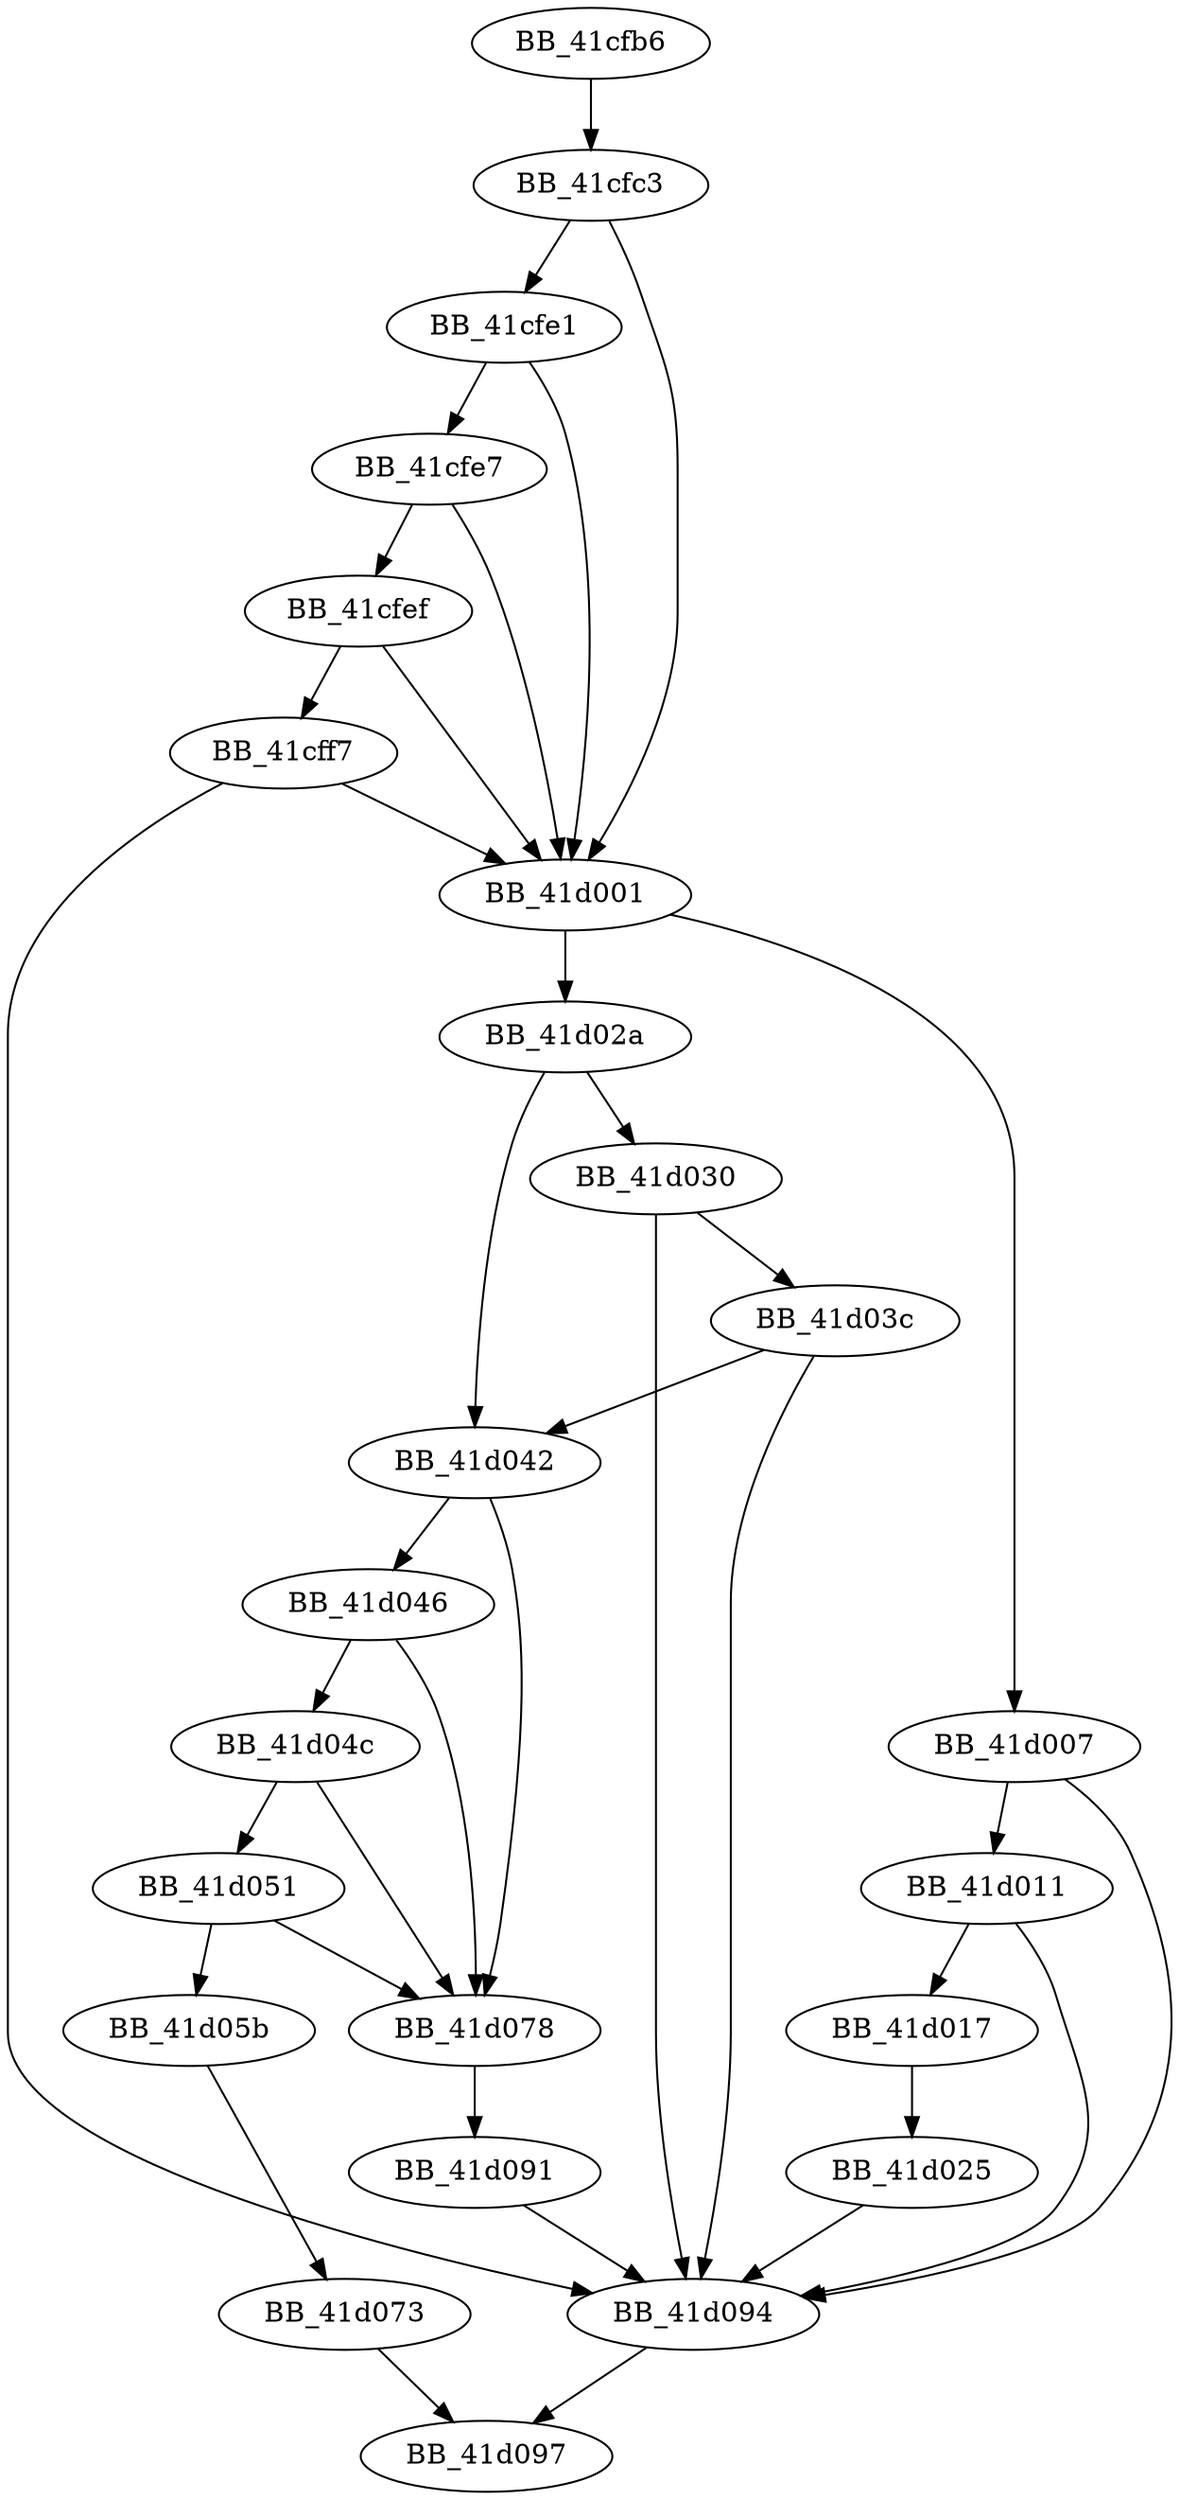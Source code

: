 DiGraph ___InternalCxxFrameHandler{
BB_41cfb6->BB_41cfc3
BB_41cfc3->BB_41cfe1
BB_41cfc3->BB_41d001
BB_41cfe1->BB_41cfe7
BB_41cfe1->BB_41d001
BB_41cfe7->BB_41cfef
BB_41cfe7->BB_41d001
BB_41cfef->BB_41cff7
BB_41cfef->BB_41d001
BB_41cff7->BB_41d001
BB_41cff7->BB_41d094
BB_41d001->BB_41d007
BB_41d001->BB_41d02a
BB_41d007->BB_41d011
BB_41d007->BB_41d094
BB_41d011->BB_41d017
BB_41d011->BB_41d094
BB_41d017->BB_41d025
BB_41d025->BB_41d094
BB_41d02a->BB_41d030
BB_41d02a->BB_41d042
BB_41d030->BB_41d03c
BB_41d030->BB_41d094
BB_41d03c->BB_41d042
BB_41d03c->BB_41d094
BB_41d042->BB_41d046
BB_41d042->BB_41d078
BB_41d046->BB_41d04c
BB_41d046->BB_41d078
BB_41d04c->BB_41d051
BB_41d04c->BB_41d078
BB_41d051->BB_41d05b
BB_41d051->BB_41d078
BB_41d05b->BB_41d073
BB_41d073->BB_41d097
BB_41d078->BB_41d091
BB_41d091->BB_41d094
BB_41d094->BB_41d097
}
